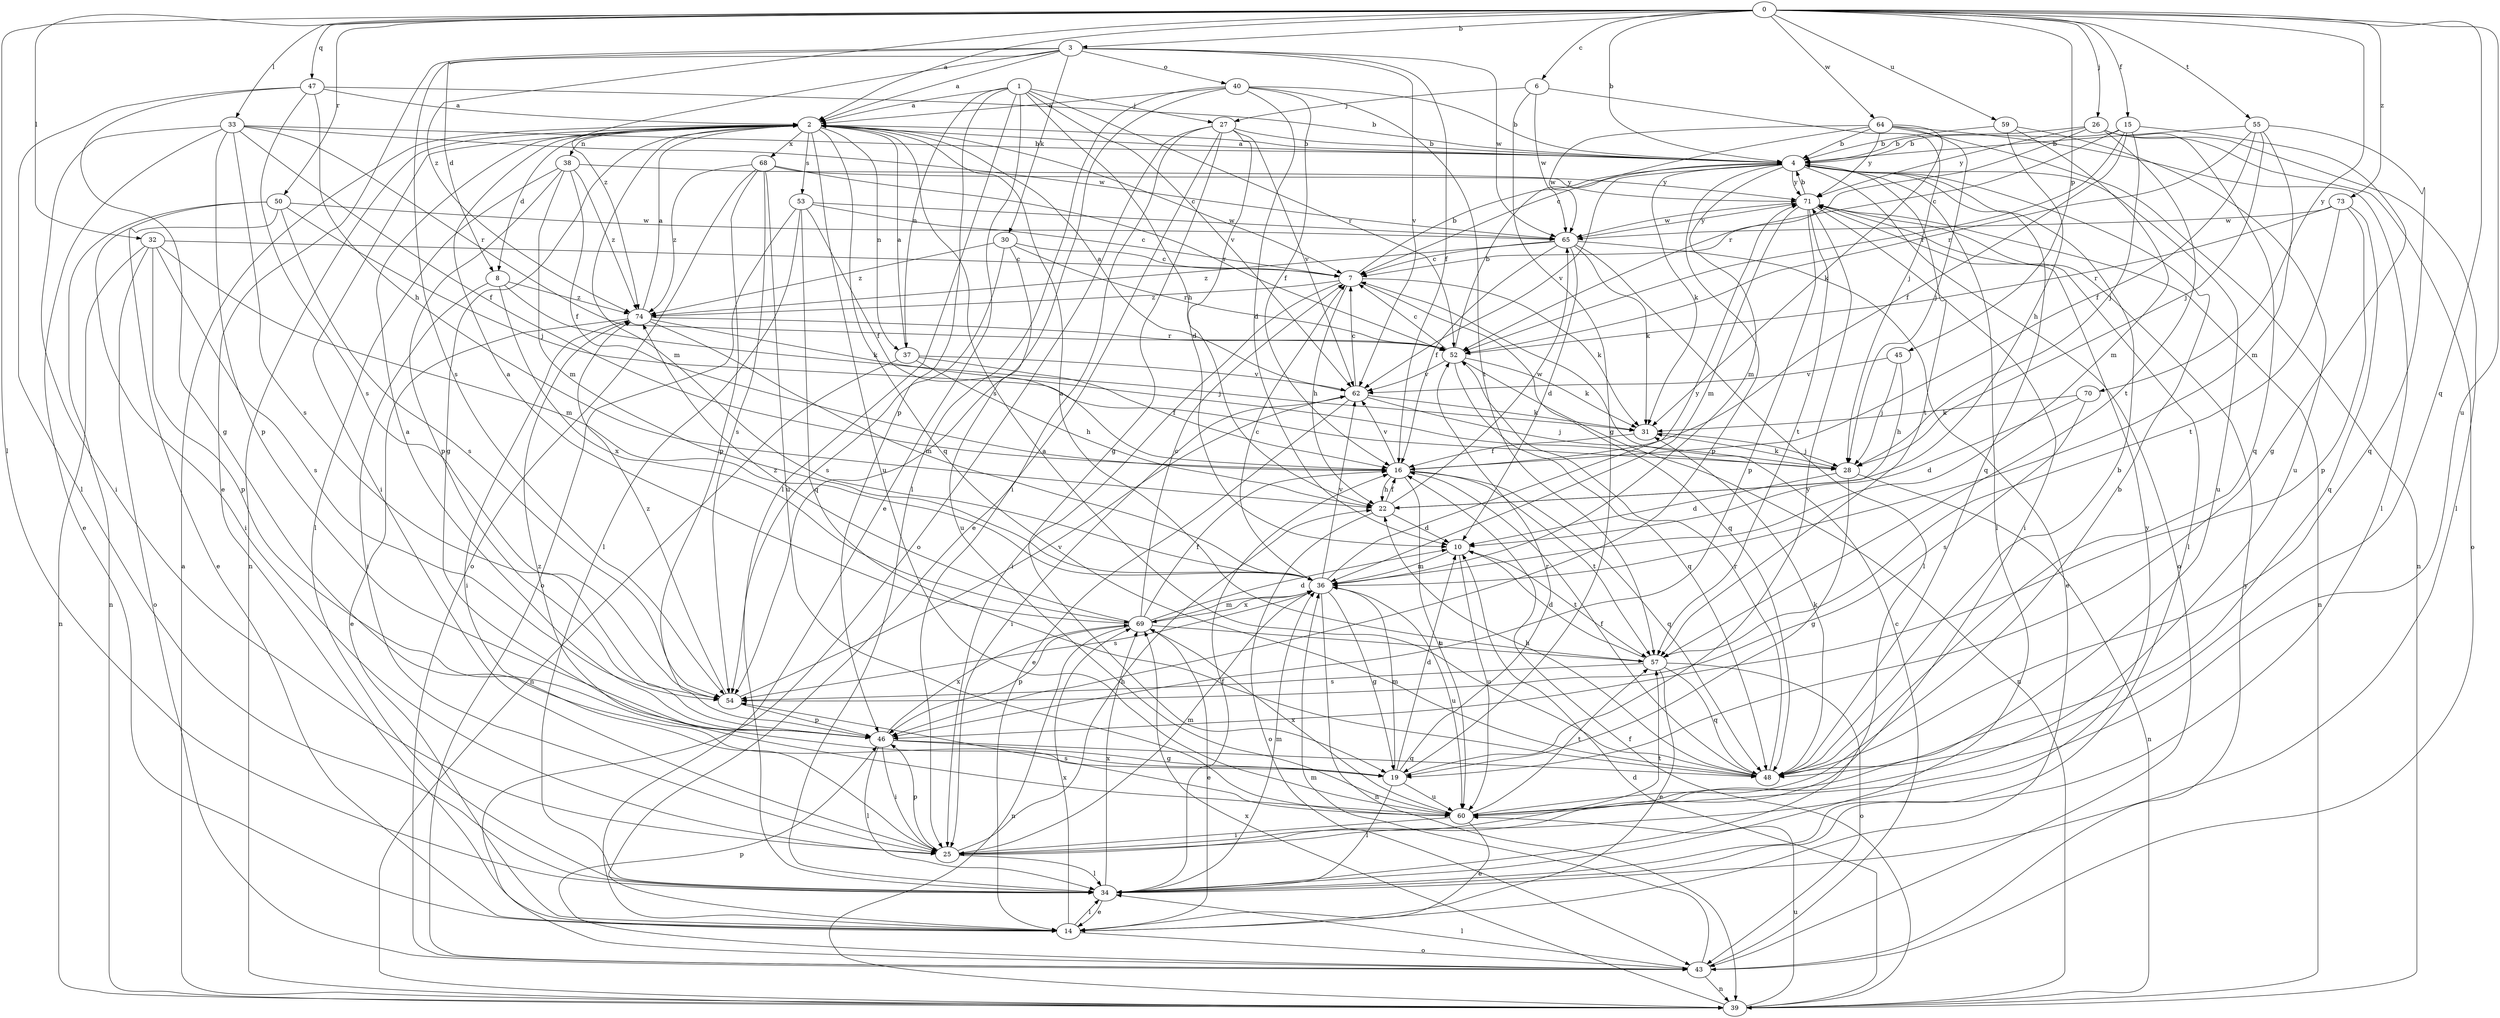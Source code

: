 strict digraph  {
0;
1;
2;
3;
4;
6;
7;
8;
10;
14;
15;
16;
19;
22;
25;
26;
27;
28;
30;
31;
32;
33;
34;
36;
37;
38;
39;
40;
43;
45;
46;
47;
48;
50;
52;
53;
54;
55;
57;
59;
60;
62;
64;
65;
68;
69;
70;
71;
73;
74;
0 -> 2  [label=a];
0 -> 3  [label=b];
0 -> 4  [label=b];
0 -> 6  [label=c];
0 -> 15  [label=f];
0 -> 26  [label=j];
0 -> 32  [label=l];
0 -> 33  [label=l];
0 -> 34  [label=l];
0 -> 45  [label=p];
0 -> 47  [label=q];
0 -> 48  [label=q];
0 -> 50  [label=r];
0 -> 55  [label=t];
0 -> 59  [label=u];
0 -> 60  [label=u];
0 -> 64  [label=w];
0 -> 70  [label=y];
0 -> 73  [label=z];
0 -> 74  [label=z];
1 -> 2  [label=a];
1 -> 14  [label=e];
1 -> 22  [label=h];
1 -> 27  [label=j];
1 -> 34  [label=l];
1 -> 37  [label=n];
1 -> 46  [label=p];
1 -> 52  [label=r];
1 -> 62  [label=v];
2 -> 4  [label=b];
2 -> 7  [label=c];
2 -> 8  [label=d];
2 -> 19  [label=g];
2 -> 25  [label=i];
2 -> 36  [label=m];
2 -> 37  [label=n];
2 -> 38  [label=n];
2 -> 39  [label=n];
2 -> 48  [label=q];
2 -> 53  [label=s];
2 -> 60  [label=u];
2 -> 68  [label=x];
3 -> 2  [label=a];
3 -> 8  [label=d];
3 -> 14  [label=e];
3 -> 16  [label=f];
3 -> 30  [label=k];
3 -> 40  [label=o];
3 -> 54  [label=s];
3 -> 62  [label=v];
3 -> 65  [label=w];
3 -> 74  [label=z];
4 -> 2  [label=a];
4 -> 31  [label=k];
4 -> 34  [label=l];
4 -> 36  [label=m];
4 -> 43  [label=o];
4 -> 46  [label=p];
4 -> 48  [label=q];
4 -> 57  [label=t];
4 -> 60  [label=u];
4 -> 62  [label=v];
4 -> 71  [label=y];
6 -> 19  [label=g];
6 -> 27  [label=j];
6 -> 28  [label=j];
6 -> 65  [label=w];
7 -> 4  [label=b];
7 -> 22  [label=h];
7 -> 25  [label=i];
7 -> 31  [label=k];
7 -> 48  [label=q];
7 -> 74  [label=z];
8 -> 25  [label=i];
8 -> 31  [label=k];
8 -> 69  [label=x];
8 -> 74  [label=z];
10 -> 36  [label=m];
10 -> 57  [label=t];
10 -> 60  [label=u];
14 -> 34  [label=l];
14 -> 43  [label=o];
14 -> 69  [label=x];
15 -> 4  [label=b];
15 -> 7  [label=c];
15 -> 16  [label=f];
15 -> 19  [label=g];
15 -> 28  [label=j];
15 -> 52  [label=r];
16 -> 22  [label=h];
16 -> 48  [label=q];
16 -> 57  [label=t];
16 -> 60  [label=u];
16 -> 62  [label=v];
19 -> 10  [label=d];
19 -> 34  [label=l];
19 -> 36  [label=m];
19 -> 52  [label=r];
19 -> 60  [label=u];
19 -> 71  [label=y];
22 -> 10  [label=d];
22 -> 16  [label=f];
22 -> 43  [label=o];
22 -> 65  [label=w];
25 -> 22  [label=h];
25 -> 34  [label=l];
25 -> 36  [label=m];
25 -> 46  [label=p];
25 -> 57  [label=t];
25 -> 71  [label=y];
26 -> 4  [label=b];
26 -> 34  [label=l];
26 -> 43  [label=o];
26 -> 48  [label=q];
26 -> 52  [label=r];
26 -> 57  [label=t];
26 -> 71  [label=y];
27 -> 4  [label=b];
27 -> 10  [label=d];
27 -> 14  [label=e];
27 -> 19  [label=g];
27 -> 25  [label=i];
27 -> 43  [label=o];
27 -> 62  [label=v];
28 -> 10  [label=d];
28 -> 19  [label=g];
28 -> 31  [label=k];
28 -> 39  [label=n];
30 -> 7  [label=c];
30 -> 52  [label=r];
30 -> 54  [label=s];
30 -> 60  [label=u];
30 -> 74  [label=z];
31 -> 16  [label=f];
31 -> 28  [label=j];
32 -> 7  [label=c];
32 -> 36  [label=m];
32 -> 39  [label=n];
32 -> 43  [label=o];
32 -> 46  [label=p];
32 -> 54  [label=s];
33 -> 4  [label=b];
33 -> 14  [label=e];
33 -> 16  [label=f];
33 -> 25  [label=i];
33 -> 46  [label=p];
33 -> 52  [label=r];
33 -> 54  [label=s];
33 -> 65  [label=w];
34 -> 14  [label=e];
34 -> 16  [label=f];
34 -> 36  [label=m];
34 -> 69  [label=x];
36 -> 7  [label=c];
36 -> 19  [label=g];
36 -> 39  [label=n];
36 -> 54  [label=s];
36 -> 60  [label=u];
36 -> 62  [label=v];
36 -> 69  [label=x];
36 -> 71  [label=y];
37 -> 2  [label=a];
37 -> 16  [label=f];
37 -> 22  [label=h];
37 -> 39  [label=n];
37 -> 62  [label=v];
38 -> 16  [label=f];
38 -> 34  [label=l];
38 -> 36  [label=m];
38 -> 46  [label=p];
38 -> 71  [label=y];
38 -> 74  [label=z];
39 -> 2  [label=a];
39 -> 10  [label=d];
39 -> 16  [label=f];
39 -> 60  [label=u];
39 -> 69  [label=x];
40 -> 2  [label=a];
40 -> 4  [label=b];
40 -> 10  [label=d];
40 -> 16  [label=f];
40 -> 34  [label=l];
40 -> 54  [label=s];
40 -> 57  [label=t];
43 -> 7  [label=c];
43 -> 34  [label=l];
43 -> 36  [label=m];
43 -> 39  [label=n];
43 -> 46  [label=p];
43 -> 71  [label=y];
45 -> 22  [label=h];
45 -> 28  [label=j];
45 -> 62  [label=v];
46 -> 2  [label=a];
46 -> 19  [label=g];
46 -> 25  [label=i];
46 -> 34  [label=l];
46 -> 48  [label=q];
46 -> 69  [label=x];
47 -> 2  [label=a];
47 -> 4  [label=b];
47 -> 19  [label=g];
47 -> 22  [label=h];
47 -> 34  [label=l];
47 -> 54  [label=s];
48 -> 2  [label=a];
48 -> 4  [label=b];
48 -> 16  [label=f];
48 -> 22  [label=h];
48 -> 31  [label=k];
48 -> 52  [label=r];
50 -> 14  [label=e];
50 -> 25  [label=i];
50 -> 28  [label=j];
50 -> 39  [label=n];
50 -> 54  [label=s];
50 -> 65  [label=w];
52 -> 4  [label=b];
52 -> 7  [label=c];
52 -> 31  [label=k];
52 -> 39  [label=n];
52 -> 48  [label=q];
52 -> 62  [label=v];
53 -> 7  [label=c];
53 -> 16  [label=f];
53 -> 34  [label=l];
53 -> 43  [label=o];
53 -> 48  [label=q];
53 -> 65  [label=w];
54 -> 46  [label=p];
54 -> 62  [label=v];
54 -> 74  [label=z];
55 -> 4  [label=b];
55 -> 16  [label=f];
55 -> 28  [label=j];
55 -> 36  [label=m];
55 -> 48  [label=q];
55 -> 52  [label=r];
57 -> 2  [label=a];
57 -> 10  [label=d];
57 -> 14  [label=e];
57 -> 43  [label=o];
57 -> 48  [label=q];
57 -> 54  [label=s];
59 -> 4  [label=b];
59 -> 22  [label=h];
59 -> 36  [label=m];
59 -> 60  [label=u];
60 -> 4  [label=b];
60 -> 14  [label=e];
60 -> 25  [label=i];
60 -> 54  [label=s];
60 -> 57  [label=t];
60 -> 69  [label=x];
60 -> 74  [label=z];
62 -> 2  [label=a];
62 -> 7  [label=c];
62 -> 14  [label=e];
62 -> 25  [label=i];
62 -> 28  [label=j];
62 -> 31  [label=k];
64 -> 4  [label=b];
64 -> 7  [label=c];
64 -> 28  [label=j];
64 -> 31  [label=k];
64 -> 34  [label=l];
64 -> 39  [label=n];
64 -> 65  [label=w];
64 -> 71  [label=y];
65 -> 7  [label=c];
65 -> 10  [label=d];
65 -> 14  [label=e];
65 -> 16  [label=f];
65 -> 31  [label=k];
65 -> 34  [label=l];
65 -> 71  [label=y];
65 -> 74  [label=z];
68 -> 43  [label=o];
68 -> 46  [label=p];
68 -> 52  [label=r];
68 -> 54  [label=s];
68 -> 60  [label=u];
68 -> 71  [label=y];
68 -> 74  [label=z];
69 -> 2  [label=a];
69 -> 7  [label=c];
69 -> 10  [label=d];
69 -> 14  [label=e];
69 -> 16  [label=f];
69 -> 36  [label=m];
69 -> 39  [label=n];
69 -> 46  [label=p];
69 -> 57  [label=t];
69 -> 74  [label=z];
70 -> 10  [label=d];
70 -> 31  [label=k];
70 -> 54  [label=s];
71 -> 4  [label=b];
71 -> 25  [label=i];
71 -> 34  [label=l];
71 -> 36  [label=m];
71 -> 39  [label=n];
71 -> 46  [label=p];
71 -> 57  [label=t];
71 -> 65  [label=w];
73 -> 46  [label=p];
73 -> 48  [label=q];
73 -> 52  [label=r];
73 -> 57  [label=t];
73 -> 65  [label=w];
74 -> 2  [label=a];
74 -> 14  [label=e];
74 -> 25  [label=i];
74 -> 28  [label=j];
74 -> 36  [label=m];
74 -> 52  [label=r];
}
